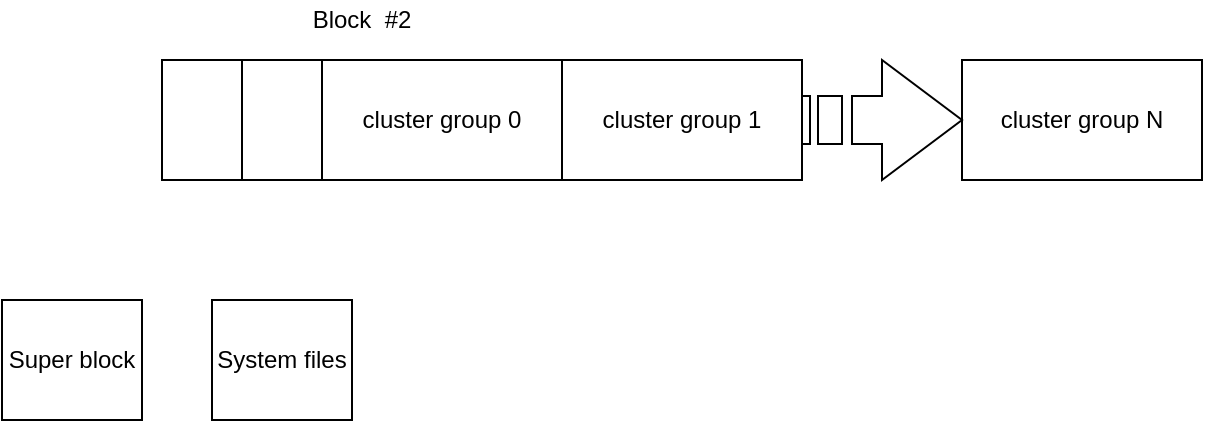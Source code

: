 <mxfile version="13.3.5" type="github">
  <diagram id="M1a95tpMGcjsCZDzniAK" name="Page-1">
    <mxGraphModel dx="1022" dy="438" grid="1" gridSize="10" guides="1" tooltips="1" connect="1" arrows="1" fold="1" page="1" pageScale="1" pageWidth="827" pageHeight="1169" math="0" shadow="0">
      <root>
        <mxCell id="0" />
        <mxCell id="1" parent="0" />
        <mxCell id="HYH05OHCe67fDHXb1lPY-1" value="Super block" style="rounded=0;whiteSpace=wrap;html=1;" vertex="1" parent="1">
          <mxGeometry x="40" y="360" width="70" height="60" as="geometry" />
        </mxCell>
        <mxCell id="HYH05OHCe67fDHXb1lPY-5" value="" style="rounded=0;whiteSpace=wrap;html=1;" vertex="1" parent="1">
          <mxGeometry x="120" y="240" width="40" height="60" as="geometry" />
        </mxCell>
        <mxCell id="HYH05OHCe67fDHXb1lPY-6" value="" style="rounded=0;whiteSpace=wrap;html=1;" vertex="1" parent="1">
          <mxGeometry x="160" y="240" width="40" height="60" as="geometry" />
        </mxCell>
        <mxCell id="HYH05OHCe67fDHXb1lPY-7" value="cluster group 0" style="rounded=0;whiteSpace=wrap;html=1;" vertex="1" parent="1">
          <mxGeometry x="200" y="240" width="120" height="60" as="geometry" />
        </mxCell>
        <mxCell id="HYH05OHCe67fDHXb1lPY-8" value="Block&amp;nbsp; #2" style="text;html=1;strokeColor=none;fillColor=none;align=center;verticalAlign=middle;whiteSpace=wrap;rounded=0;" vertex="1" parent="1">
          <mxGeometry x="190" y="210" width="60" height="20" as="geometry" />
        </mxCell>
        <mxCell id="HYH05OHCe67fDHXb1lPY-9" value="cluster group 1" style="rounded=0;whiteSpace=wrap;html=1;" vertex="1" parent="1">
          <mxGeometry x="320" y="240" width="120" height="60" as="geometry" />
        </mxCell>
        <mxCell id="HYH05OHCe67fDHXb1lPY-10" value="cluster group N" style="rounded=0;whiteSpace=wrap;html=1;" vertex="1" parent="1">
          <mxGeometry x="520" y="240" width="120" height="60" as="geometry" />
        </mxCell>
        <mxCell id="HYH05OHCe67fDHXb1lPY-11" value="" style="html=1;shadow=0;dashed=0;align=center;verticalAlign=middle;shape=mxgraph.arrows2.stripedArrow;dy=0.6;dx=40;notch=25;" vertex="1" parent="1">
          <mxGeometry x="440" y="240" width="80" height="60" as="geometry" />
        </mxCell>
        <mxCell id="HYH05OHCe67fDHXb1lPY-12" value="System files" style="rounded=0;whiteSpace=wrap;html=1;" vertex="1" parent="1">
          <mxGeometry x="145" y="360" width="70" height="60" as="geometry" />
        </mxCell>
      </root>
    </mxGraphModel>
  </diagram>
</mxfile>
